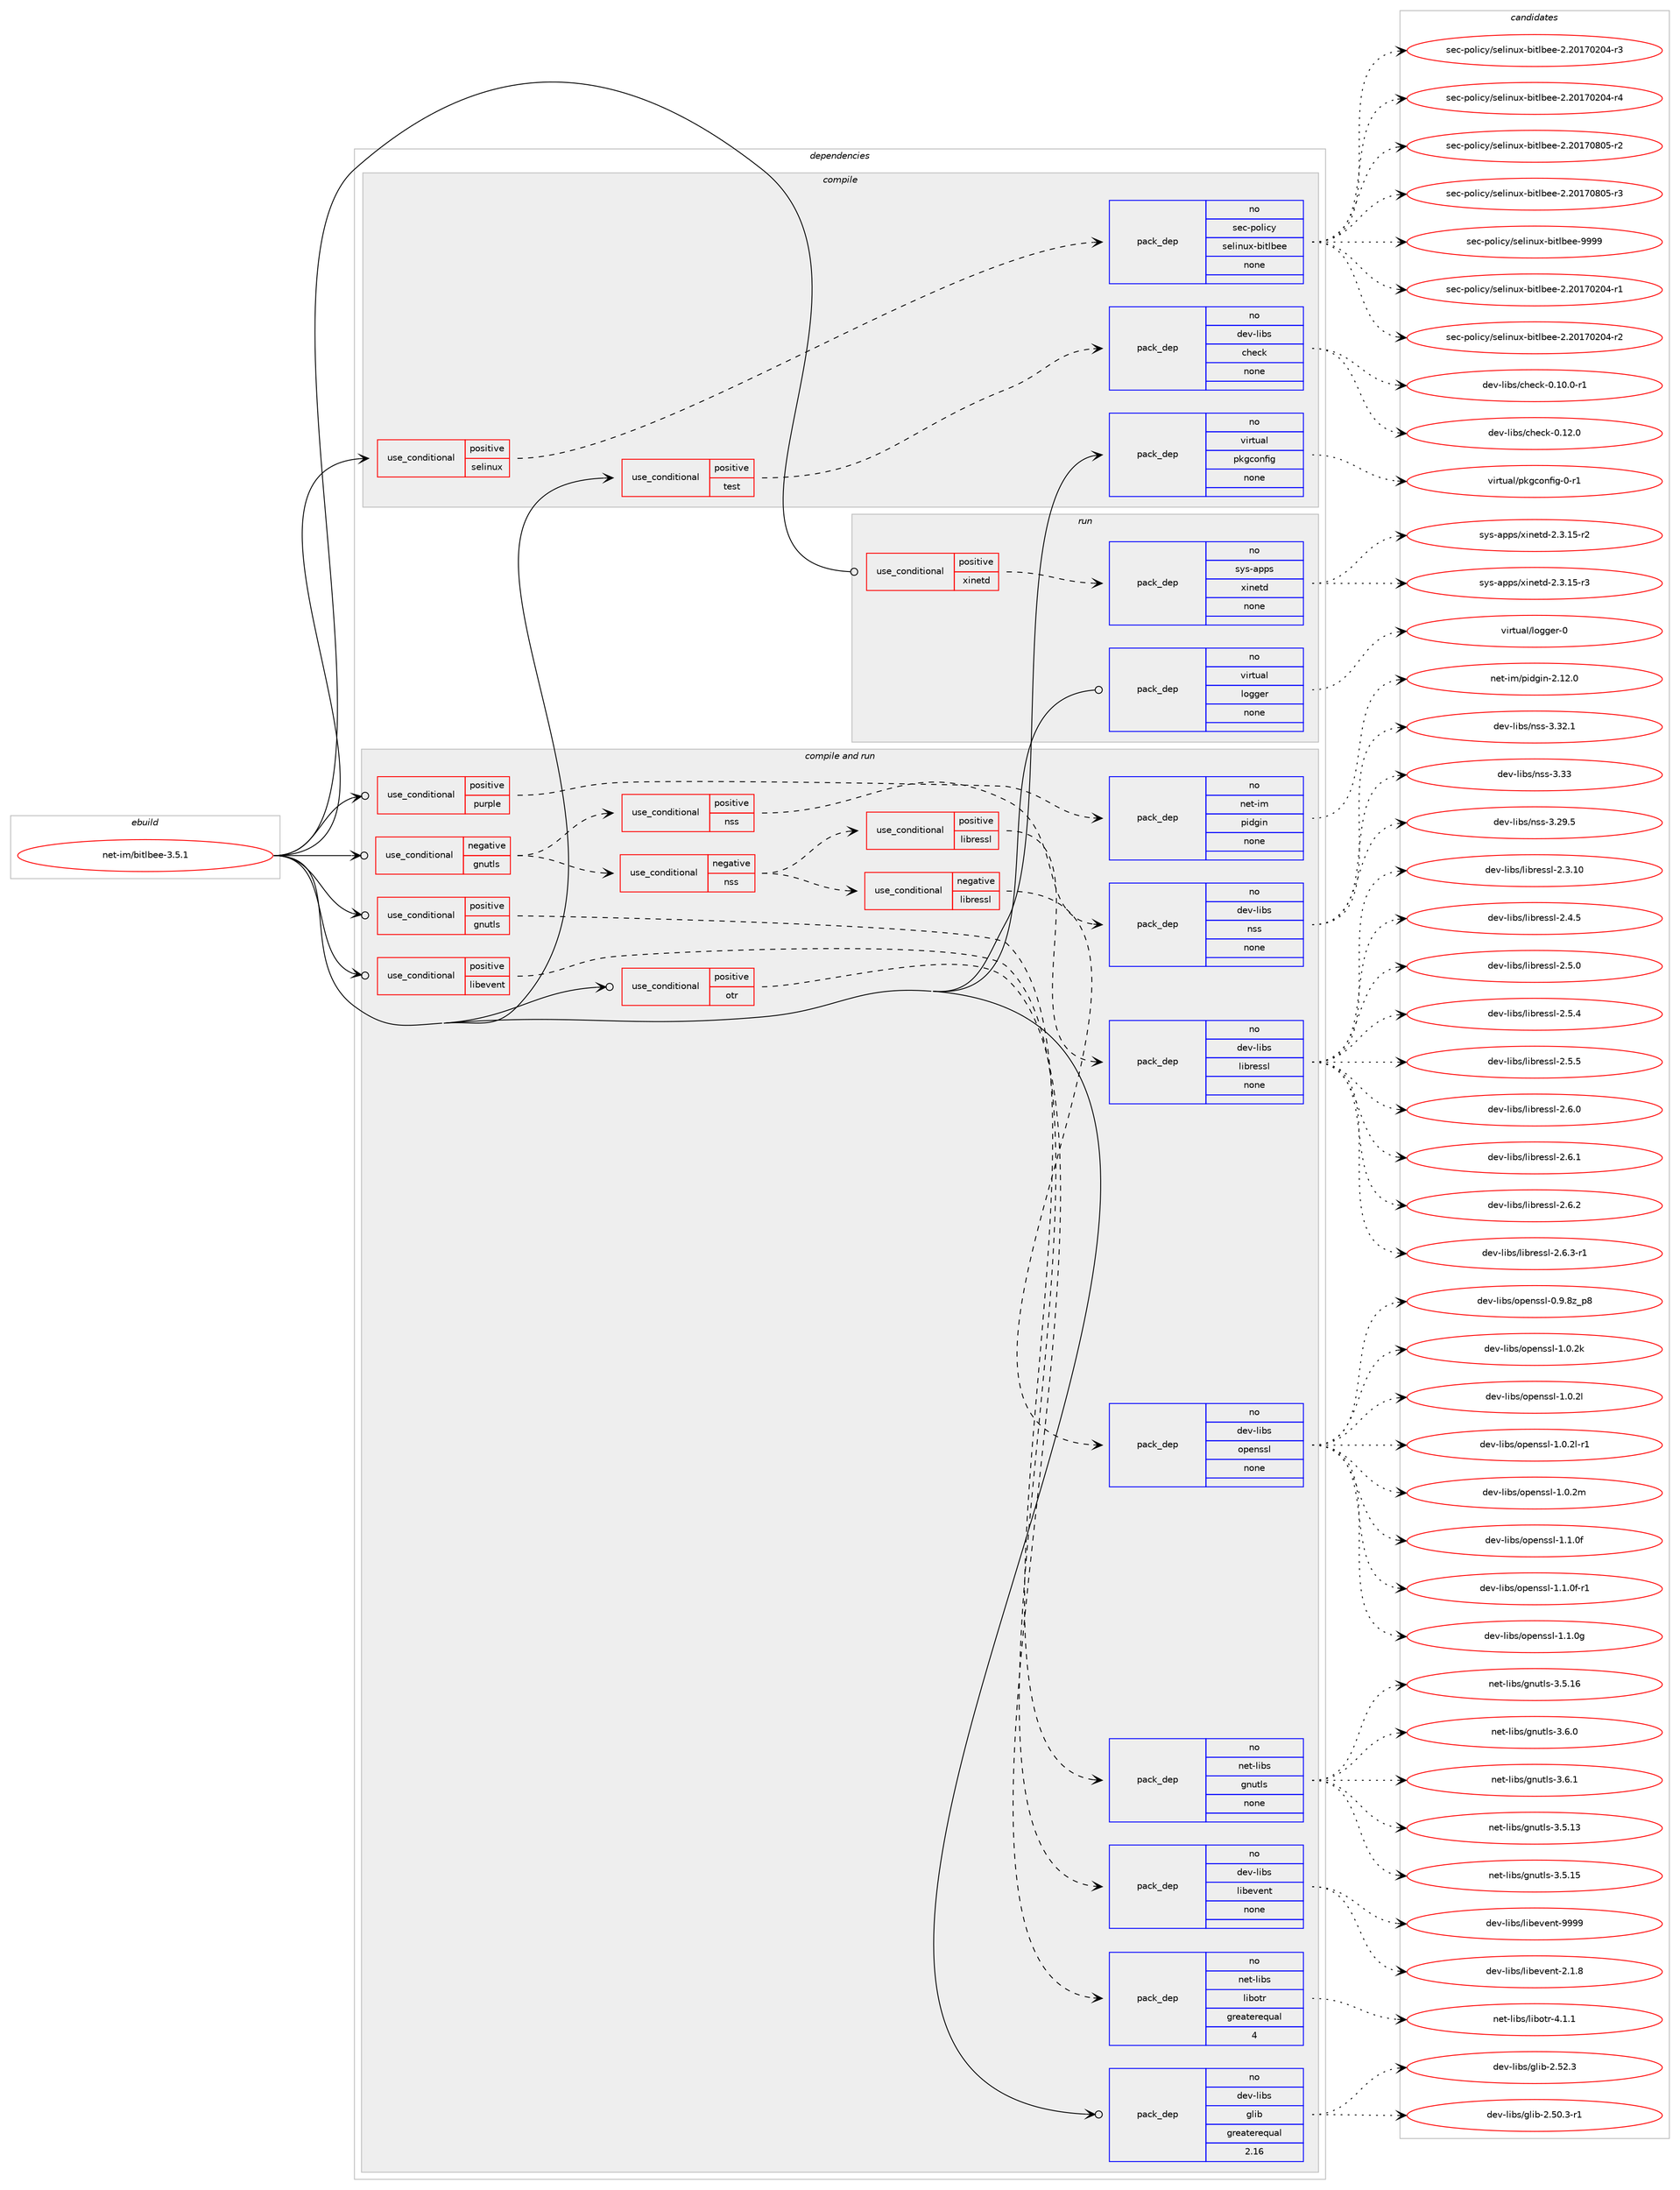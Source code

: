digraph prolog {

# *************
# Graph options
# *************

newrank=true;
concentrate=true;
compound=true;
graph [rankdir=LR,fontname=Helvetica,fontsize=10,ranksep=1.5];#, ranksep=2.5, nodesep=0.2];
edge  [arrowhead=vee];
node  [fontname=Helvetica,fontsize=10];

# **********
# The ebuild
# **********

subgraph cluster_leftcol {
color=gray;
rank=same;
label=<<i>ebuild</i>>;
id [label="net-im/bitlbee-3.5.1", color=red, width=4, href="../net-im/bitlbee-3.5.1.svg"];
}

# ****************
# The dependencies
# ****************

subgraph cluster_midcol {
color=gray;
label=<<i>dependencies</i>>;
subgraph cluster_compile {
fillcolor="#eeeeee";
style=filled;
label=<<i>compile</i>>;
subgraph cond101848 {
dependency411524 [label=<<TABLE BORDER="0" CELLBORDER="1" CELLSPACING="0" CELLPADDING="4"><TR><TD ROWSPAN="3" CELLPADDING="10">use_conditional</TD></TR><TR><TD>positive</TD></TR><TR><TD>selinux</TD></TR></TABLE>>, shape=none, color=red];
subgraph pack302852 {
dependency411525 [label=<<TABLE BORDER="0" CELLBORDER="1" CELLSPACING="0" CELLPADDING="4" WIDTH="220"><TR><TD ROWSPAN="6" CELLPADDING="30">pack_dep</TD></TR><TR><TD WIDTH="110">no</TD></TR><TR><TD>sec-policy</TD></TR><TR><TD>selinux-bitlbee</TD></TR><TR><TD>none</TD></TR><TR><TD></TD></TR></TABLE>>, shape=none, color=blue];
}
dependency411524:e -> dependency411525:w [weight=20,style="dashed",arrowhead="vee"];
}
id:e -> dependency411524:w [weight=20,style="solid",arrowhead="vee"];
subgraph cond101849 {
dependency411526 [label=<<TABLE BORDER="0" CELLBORDER="1" CELLSPACING="0" CELLPADDING="4"><TR><TD ROWSPAN="3" CELLPADDING="10">use_conditional</TD></TR><TR><TD>positive</TD></TR><TR><TD>test</TD></TR></TABLE>>, shape=none, color=red];
subgraph pack302853 {
dependency411527 [label=<<TABLE BORDER="0" CELLBORDER="1" CELLSPACING="0" CELLPADDING="4" WIDTH="220"><TR><TD ROWSPAN="6" CELLPADDING="30">pack_dep</TD></TR><TR><TD WIDTH="110">no</TD></TR><TR><TD>dev-libs</TD></TR><TR><TD>check</TD></TR><TR><TD>none</TD></TR><TR><TD></TD></TR></TABLE>>, shape=none, color=blue];
}
dependency411526:e -> dependency411527:w [weight=20,style="dashed",arrowhead="vee"];
}
id:e -> dependency411526:w [weight=20,style="solid",arrowhead="vee"];
subgraph pack302854 {
dependency411528 [label=<<TABLE BORDER="0" CELLBORDER="1" CELLSPACING="0" CELLPADDING="4" WIDTH="220"><TR><TD ROWSPAN="6" CELLPADDING="30">pack_dep</TD></TR><TR><TD WIDTH="110">no</TD></TR><TR><TD>virtual</TD></TR><TR><TD>pkgconfig</TD></TR><TR><TD>none</TD></TR><TR><TD></TD></TR></TABLE>>, shape=none, color=blue];
}
id:e -> dependency411528:w [weight=20,style="solid",arrowhead="vee"];
}
subgraph cluster_compileandrun {
fillcolor="#eeeeee";
style=filled;
label=<<i>compile and run</i>>;
subgraph cond101850 {
dependency411529 [label=<<TABLE BORDER="0" CELLBORDER="1" CELLSPACING="0" CELLPADDING="4"><TR><TD ROWSPAN="3" CELLPADDING="10">use_conditional</TD></TR><TR><TD>negative</TD></TR><TR><TD>gnutls</TD></TR></TABLE>>, shape=none, color=red];
subgraph cond101851 {
dependency411530 [label=<<TABLE BORDER="0" CELLBORDER="1" CELLSPACING="0" CELLPADDING="4"><TR><TD ROWSPAN="3" CELLPADDING="10">use_conditional</TD></TR><TR><TD>positive</TD></TR><TR><TD>nss</TD></TR></TABLE>>, shape=none, color=red];
subgraph pack302855 {
dependency411531 [label=<<TABLE BORDER="0" CELLBORDER="1" CELLSPACING="0" CELLPADDING="4" WIDTH="220"><TR><TD ROWSPAN="6" CELLPADDING="30">pack_dep</TD></TR><TR><TD WIDTH="110">no</TD></TR><TR><TD>dev-libs</TD></TR><TR><TD>nss</TD></TR><TR><TD>none</TD></TR><TR><TD></TD></TR></TABLE>>, shape=none, color=blue];
}
dependency411530:e -> dependency411531:w [weight=20,style="dashed",arrowhead="vee"];
}
dependency411529:e -> dependency411530:w [weight=20,style="dashed",arrowhead="vee"];
subgraph cond101852 {
dependency411532 [label=<<TABLE BORDER="0" CELLBORDER="1" CELLSPACING="0" CELLPADDING="4"><TR><TD ROWSPAN="3" CELLPADDING="10">use_conditional</TD></TR><TR><TD>negative</TD></TR><TR><TD>nss</TD></TR></TABLE>>, shape=none, color=red];
subgraph cond101853 {
dependency411533 [label=<<TABLE BORDER="0" CELLBORDER="1" CELLSPACING="0" CELLPADDING="4"><TR><TD ROWSPAN="3" CELLPADDING="10">use_conditional</TD></TR><TR><TD>positive</TD></TR><TR><TD>libressl</TD></TR></TABLE>>, shape=none, color=red];
subgraph pack302856 {
dependency411534 [label=<<TABLE BORDER="0" CELLBORDER="1" CELLSPACING="0" CELLPADDING="4" WIDTH="220"><TR><TD ROWSPAN="6" CELLPADDING="30">pack_dep</TD></TR><TR><TD WIDTH="110">no</TD></TR><TR><TD>dev-libs</TD></TR><TR><TD>libressl</TD></TR><TR><TD>none</TD></TR><TR><TD></TD></TR></TABLE>>, shape=none, color=blue];
}
dependency411533:e -> dependency411534:w [weight=20,style="dashed",arrowhead="vee"];
}
dependency411532:e -> dependency411533:w [weight=20,style="dashed",arrowhead="vee"];
subgraph cond101854 {
dependency411535 [label=<<TABLE BORDER="0" CELLBORDER="1" CELLSPACING="0" CELLPADDING="4"><TR><TD ROWSPAN="3" CELLPADDING="10">use_conditional</TD></TR><TR><TD>negative</TD></TR><TR><TD>libressl</TD></TR></TABLE>>, shape=none, color=red];
subgraph pack302857 {
dependency411536 [label=<<TABLE BORDER="0" CELLBORDER="1" CELLSPACING="0" CELLPADDING="4" WIDTH="220"><TR><TD ROWSPAN="6" CELLPADDING="30">pack_dep</TD></TR><TR><TD WIDTH="110">no</TD></TR><TR><TD>dev-libs</TD></TR><TR><TD>openssl</TD></TR><TR><TD>none</TD></TR><TR><TD></TD></TR></TABLE>>, shape=none, color=blue];
}
dependency411535:e -> dependency411536:w [weight=20,style="dashed",arrowhead="vee"];
}
dependency411532:e -> dependency411535:w [weight=20,style="dashed",arrowhead="vee"];
}
dependency411529:e -> dependency411532:w [weight=20,style="dashed",arrowhead="vee"];
}
id:e -> dependency411529:w [weight=20,style="solid",arrowhead="odotvee"];
subgraph cond101855 {
dependency411537 [label=<<TABLE BORDER="0" CELLBORDER="1" CELLSPACING="0" CELLPADDING="4"><TR><TD ROWSPAN="3" CELLPADDING="10">use_conditional</TD></TR><TR><TD>positive</TD></TR><TR><TD>gnutls</TD></TR></TABLE>>, shape=none, color=red];
subgraph pack302858 {
dependency411538 [label=<<TABLE BORDER="0" CELLBORDER="1" CELLSPACING="0" CELLPADDING="4" WIDTH="220"><TR><TD ROWSPAN="6" CELLPADDING="30">pack_dep</TD></TR><TR><TD WIDTH="110">no</TD></TR><TR><TD>net-libs</TD></TR><TR><TD>gnutls</TD></TR><TR><TD>none</TD></TR><TR><TD></TD></TR></TABLE>>, shape=none, color=blue];
}
dependency411537:e -> dependency411538:w [weight=20,style="dashed",arrowhead="vee"];
}
id:e -> dependency411537:w [weight=20,style="solid",arrowhead="odotvee"];
subgraph cond101856 {
dependency411539 [label=<<TABLE BORDER="0" CELLBORDER="1" CELLSPACING="0" CELLPADDING="4"><TR><TD ROWSPAN="3" CELLPADDING="10">use_conditional</TD></TR><TR><TD>positive</TD></TR><TR><TD>libevent</TD></TR></TABLE>>, shape=none, color=red];
subgraph pack302859 {
dependency411540 [label=<<TABLE BORDER="0" CELLBORDER="1" CELLSPACING="0" CELLPADDING="4" WIDTH="220"><TR><TD ROWSPAN="6" CELLPADDING="30">pack_dep</TD></TR><TR><TD WIDTH="110">no</TD></TR><TR><TD>dev-libs</TD></TR><TR><TD>libevent</TD></TR><TR><TD>none</TD></TR><TR><TD></TD></TR></TABLE>>, shape=none, color=blue];
}
dependency411539:e -> dependency411540:w [weight=20,style="dashed",arrowhead="vee"];
}
id:e -> dependency411539:w [weight=20,style="solid",arrowhead="odotvee"];
subgraph cond101857 {
dependency411541 [label=<<TABLE BORDER="0" CELLBORDER="1" CELLSPACING="0" CELLPADDING="4"><TR><TD ROWSPAN="3" CELLPADDING="10">use_conditional</TD></TR><TR><TD>positive</TD></TR><TR><TD>otr</TD></TR></TABLE>>, shape=none, color=red];
subgraph pack302860 {
dependency411542 [label=<<TABLE BORDER="0" CELLBORDER="1" CELLSPACING="0" CELLPADDING="4" WIDTH="220"><TR><TD ROWSPAN="6" CELLPADDING="30">pack_dep</TD></TR><TR><TD WIDTH="110">no</TD></TR><TR><TD>net-libs</TD></TR><TR><TD>libotr</TD></TR><TR><TD>greaterequal</TD></TR><TR><TD>4</TD></TR></TABLE>>, shape=none, color=blue];
}
dependency411541:e -> dependency411542:w [weight=20,style="dashed",arrowhead="vee"];
}
id:e -> dependency411541:w [weight=20,style="solid",arrowhead="odotvee"];
subgraph cond101858 {
dependency411543 [label=<<TABLE BORDER="0" CELLBORDER="1" CELLSPACING="0" CELLPADDING="4"><TR><TD ROWSPAN="3" CELLPADDING="10">use_conditional</TD></TR><TR><TD>positive</TD></TR><TR><TD>purple</TD></TR></TABLE>>, shape=none, color=red];
subgraph pack302861 {
dependency411544 [label=<<TABLE BORDER="0" CELLBORDER="1" CELLSPACING="0" CELLPADDING="4" WIDTH="220"><TR><TD ROWSPAN="6" CELLPADDING="30">pack_dep</TD></TR><TR><TD WIDTH="110">no</TD></TR><TR><TD>net-im</TD></TR><TR><TD>pidgin</TD></TR><TR><TD>none</TD></TR><TR><TD></TD></TR></TABLE>>, shape=none, color=blue];
}
dependency411543:e -> dependency411544:w [weight=20,style="dashed",arrowhead="vee"];
}
id:e -> dependency411543:w [weight=20,style="solid",arrowhead="odotvee"];
subgraph pack302862 {
dependency411545 [label=<<TABLE BORDER="0" CELLBORDER="1" CELLSPACING="0" CELLPADDING="4" WIDTH="220"><TR><TD ROWSPAN="6" CELLPADDING="30">pack_dep</TD></TR><TR><TD WIDTH="110">no</TD></TR><TR><TD>dev-libs</TD></TR><TR><TD>glib</TD></TR><TR><TD>greaterequal</TD></TR><TR><TD>2.16</TD></TR></TABLE>>, shape=none, color=blue];
}
id:e -> dependency411545:w [weight=20,style="solid",arrowhead="odotvee"];
}
subgraph cluster_run {
fillcolor="#eeeeee";
style=filled;
label=<<i>run</i>>;
subgraph cond101859 {
dependency411546 [label=<<TABLE BORDER="0" CELLBORDER="1" CELLSPACING="0" CELLPADDING="4"><TR><TD ROWSPAN="3" CELLPADDING="10">use_conditional</TD></TR><TR><TD>positive</TD></TR><TR><TD>xinetd</TD></TR></TABLE>>, shape=none, color=red];
subgraph pack302863 {
dependency411547 [label=<<TABLE BORDER="0" CELLBORDER="1" CELLSPACING="0" CELLPADDING="4" WIDTH="220"><TR><TD ROWSPAN="6" CELLPADDING="30">pack_dep</TD></TR><TR><TD WIDTH="110">no</TD></TR><TR><TD>sys-apps</TD></TR><TR><TD>xinetd</TD></TR><TR><TD>none</TD></TR><TR><TD></TD></TR></TABLE>>, shape=none, color=blue];
}
dependency411546:e -> dependency411547:w [weight=20,style="dashed",arrowhead="vee"];
}
id:e -> dependency411546:w [weight=20,style="solid",arrowhead="odot"];
subgraph pack302864 {
dependency411548 [label=<<TABLE BORDER="0" CELLBORDER="1" CELLSPACING="0" CELLPADDING="4" WIDTH="220"><TR><TD ROWSPAN="6" CELLPADDING="30">pack_dep</TD></TR><TR><TD WIDTH="110">no</TD></TR><TR><TD>virtual</TD></TR><TR><TD>logger</TD></TR><TR><TD>none</TD></TR><TR><TD></TD></TR></TABLE>>, shape=none, color=blue];
}
id:e -> dependency411548:w [weight=20,style="solid",arrowhead="odot"];
}
}

# **************
# The candidates
# **************

subgraph cluster_choices {
rank=same;
color=gray;
label=<<i>candidates</i>>;

subgraph choice302852 {
color=black;
nodesep=1;
choice1151019945112111108105991214711510110810511011712045981051161089810110145504650484955485048524511449 [label="sec-policy/selinux-bitlbee-2.20170204-r1", color=red, width=4,href="../sec-policy/selinux-bitlbee-2.20170204-r1.svg"];
choice1151019945112111108105991214711510110810511011712045981051161089810110145504650484955485048524511450 [label="sec-policy/selinux-bitlbee-2.20170204-r2", color=red, width=4,href="../sec-policy/selinux-bitlbee-2.20170204-r2.svg"];
choice1151019945112111108105991214711510110810511011712045981051161089810110145504650484955485048524511451 [label="sec-policy/selinux-bitlbee-2.20170204-r3", color=red, width=4,href="../sec-policy/selinux-bitlbee-2.20170204-r3.svg"];
choice1151019945112111108105991214711510110810511011712045981051161089810110145504650484955485048524511452 [label="sec-policy/selinux-bitlbee-2.20170204-r4", color=red, width=4,href="../sec-policy/selinux-bitlbee-2.20170204-r4.svg"];
choice1151019945112111108105991214711510110810511011712045981051161089810110145504650484955485648534511450 [label="sec-policy/selinux-bitlbee-2.20170805-r2", color=red, width=4,href="../sec-policy/selinux-bitlbee-2.20170805-r2.svg"];
choice1151019945112111108105991214711510110810511011712045981051161089810110145504650484955485648534511451 [label="sec-policy/selinux-bitlbee-2.20170805-r3", color=red, width=4,href="../sec-policy/selinux-bitlbee-2.20170805-r3.svg"];
choice115101994511211110810599121471151011081051101171204598105116108981011014557575757 [label="sec-policy/selinux-bitlbee-9999", color=red, width=4,href="../sec-policy/selinux-bitlbee-9999.svg"];
dependency411525:e -> choice1151019945112111108105991214711510110810511011712045981051161089810110145504650484955485048524511449:w [style=dotted,weight="100"];
dependency411525:e -> choice1151019945112111108105991214711510110810511011712045981051161089810110145504650484955485048524511450:w [style=dotted,weight="100"];
dependency411525:e -> choice1151019945112111108105991214711510110810511011712045981051161089810110145504650484955485048524511451:w [style=dotted,weight="100"];
dependency411525:e -> choice1151019945112111108105991214711510110810511011712045981051161089810110145504650484955485048524511452:w [style=dotted,weight="100"];
dependency411525:e -> choice1151019945112111108105991214711510110810511011712045981051161089810110145504650484955485648534511450:w [style=dotted,weight="100"];
dependency411525:e -> choice1151019945112111108105991214711510110810511011712045981051161089810110145504650484955485648534511451:w [style=dotted,weight="100"];
dependency411525:e -> choice115101994511211110810599121471151011081051101171204598105116108981011014557575757:w [style=dotted,weight="100"];
}
subgraph choice302853 {
color=black;
nodesep=1;
choice1001011184510810598115479910410199107454846494846484511449 [label="dev-libs/check-0.10.0-r1", color=red, width=4,href="../dev-libs/check-0.10.0-r1.svg"];
choice100101118451081059811547991041019910745484649504648 [label="dev-libs/check-0.12.0", color=red, width=4,href="../dev-libs/check-0.12.0.svg"];
dependency411527:e -> choice1001011184510810598115479910410199107454846494846484511449:w [style=dotted,weight="100"];
dependency411527:e -> choice100101118451081059811547991041019910745484649504648:w [style=dotted,weight="100"];
}
subgraph choice302854 {
color=black;
nodesep=1;
choice11810511411611797108471121071039911111010210510345484511449 [label="virtual/pkgconfig-0-r1", color=red, width=4,href="../virtual/pkgconfig-0-r1.svg"];
dependency411528:e -> choice11810511411611797108471121071039911111010210510345484511449:w [style=dotted,weight="100"];
}
subgraph choice302855 {
color=black;
nodesep=1;
choice10010111845108105981154711011511545514650574653 [label="dev-libs/nss-3.29.5", color=red, width=4,href="../dev-libs/nss-3.29.5.svg"];
choice10010111845108105981154711011511545514651504649 [label="dev-libs/nss-3.32.1", color=red, width=4,href="../dev-libs/nss-3.32.1.svg"];
choice1001011184510810598115471101151154551465151 [label="dev-libs/nss-3.33", color=red, width=4,href="../dev-libs/nss-3.33.svg"];
dependency411531:e -> choice10010111845108105981154711011511545514650574653:w [style=dotted,weight="100"];
dependency411531:e -> choice10010111845108105981154711011511545514651504649:w [style=dotted,weight="100"];
dependency411531:e -> choice1001011184510810598115471101151154551465151:w [style=dotted,weight="100"];
}
subgraph choice302856 {
color=black;
nodesep=1;
choice1001011184510810598115471081059811410111511510845504651464948 [label="dev-libs/libressl-2.3.10", color=red, width=4,href="../dev-libs/libressl-2.3.10.svg"];
choice10010111845108105981154710810598114101115115108455046524653 [label="dev-libs/libressl-2.4.5", color=red, width=4,href="../dev-libs/libressl-2.4.5.svg"];
choice10010111845108105981154710810598114101115115108455046534648 [label="dev-libs/libressl-2.5.0", color=red, width=4,href="../dev-libs/libressl-2.5.0.svg"];
choice10010111845108105981154710810598114101115115108455046534652 [label="dev-libs/libressl-2.5.4", color=red, width=4,href="../dev-libs/libressl-2.5.4.svg"];
choice10010111845108105981154710810598114101115115108455046534653 [label="dev-libs/libressl-2.5.5", color=red, width=4,href="../dev-libs/libressl-2.5.5.svg"];
choice10010111845108105981154710810598114101115115108455046544648 [label="dev-libs/libressl-2.6.0", color=red, width=4,href="../dev-libs/libressl-2.6.0.svg"];
choice10010111845108105981154710810598114101115115108455046544649 [label="dev-libs/libressl-2.6.1", color=red, width=4,href="../dev-libs/libressl-2.6.1.svg"];
choice10010111845108105981154710810598114101115115108455046544650 [label="dev-libs/libressl-2.6.2", color=red, width=4,href="../dev-libs/libressl-2.6.2.svg"];
choice100101118451081059811547108105981141011151151084550465446514511449 [label="dev-libs/libressl-2.6.3-r1", color=red, width=4,href="../dev-libs/libressl-2.6.3-r1.svg"];
dependency411534:e -> choice1001011184510810598115471081059811410111511510845504651464948:w [style=dotted,weight="100"];
dependency411534:e -> choice10010111845108105981154710810598114101115115108455046524653:w [style=dotted,weight="100"];
dependency411534:e -> choice10010111845108105981154710810598114101115115108455046534648:w [style=dotted,weight="100"];
dependency411534:e -> choice10010111845108105981154710810598114101115115108455046534652:w [style=dotted,weight="100"];
dependency411534:e -> choice10010111845108105981154710810598114101115115108455046534653:w [style=dotted,weight="100"];
dependency411534:e -> choice10010111845108105981154710810598114101115115108455046544648:w [style=dotted,weight="100"];
dependency411534:e -> choice10010111845108105981154710810598114101115115108455046544649:w [style=dotted,weight="100"];
dependency411534:e -> choice10010111845108105981154710810598114101115115108455046544650:w [style=dotted,weight="100"];
dependency411534:e -> choice100101118451081059811547108105981141011151151084550465446514511449:w [style=dotted,weight="100"];
}
subgraph choice302857 {
color=black;
nodesep=1;
choice1001011184510810598115471111121011101151151084548465746561229511256 [label="dev-libs/openssl-0.9.8z_p8", color=red, width=4,href="../dev-libs/openssl-0.9.8z_p8.svg"];
choice100101118451081059811547111112101110115115108454946484650107 [label="dev-libs/openssl-1.0.2k", color=red, width=4,href="../dev-libs/openssl-1.0.2k.svg"];
choice100101118451081059811547111112101110115115108454946484650108 [label="dev-libs/openssl-1.0.2l", color=red, width=4,href="../dev-libs/openssl-1.0.2l.svg"];
choice1001011184510810598115471111121011101151151084549464846501084511449 [label="dev-libs/openssl-1.0.2l-r1", color=red, width=4,href="../dev-libs/openssl-1.0.2l-r1.svg"];
choice100101118451081059811547111112101110115115108454946484650109 [label="dev-libs/openssl-1.0.2m", color=red, width=4,href="../dev-libs/openssl-1.0.2m.svg"];
choice100101118451081059811547111112101110115115108454946494648102 [label="dev-libs/openssl-1.1.0f", color=red, width=4,href="../dev-libs/openssl-1.1.0f.svg"];
choice1001011184510810598115471111121011101151151084549464946481024511449 [label="dev-libs/openssl-1.1.0f-r1", color=red, width=4,href="../dev-libs/openssl-1.1.0f-r1.svg"];
choice100101118451081059811547111112101110115115108454946494648103 [label="dev-libs/openssl-1.1.0g", color=red, width=4,href="../dev-libs/openssl-1.1.0g.svg"];
dependency411536:e -> choice1001011184510810598115471111121011101151151084548465746561229511256:w [style=dotted,weight="100"];
dependency411536:e -> choice100101118451081059811547111112101110115115108454946484650107:w [style=dotted,weight="100"];
dependency411536:e -> choice100101118451081059811547111112101110115115108454946484650108:w [style=dotted,weight="100"];
dependency411536:e -> choice1001011184510810598115471111121011101151151084549464846501084511449:w [style=dotted,weight="100"];
dependency411536:e -> choice100101118451081059811547111112101110115115108454946484650109:w [style=dotted,weight="100"];
dependency411536:e -> choice100101118451081059811547111112101110115115108454946494648102:w [style=dotted,weight="100"];
dependency411536:e -> choice1001011184510810598115471111121011101151151084549464946481024511449:w [style=dotted,weight="100"];
dependency411536:e -> choice100101118451081059811547111112101110115115108454946494648103:w [style=dotted,weight="100"];
}
subgraph choice302858 {
color=black;
nodesep=1;
choice11010111645108105981154710311011711610811545514653464951 [label="net-libs/gnutls-3.5.13", color=red, width=4,href="../net-libs/gnutls-3.5.13.svg"];
choice11010111645108105981154710311011711610811545514653464953 [label="net-libs/gnutls-3.5.15", color=red, width=4,href="../net-libs/gnutls-3.5.15.svg"];
choice11010111645108105981154710311011711610811545514653464954 [label="net-libs/gnutls-3.5.16", color=red, width=4,href="../net-libs/gnutls-3.5.16.svg"];
choice110101116451081059811547103110117116108115455146544648 [label="net-libs/gnutls-3.6.0", color=red, width=4,href="../net-libs/gnutls-3.6.0.svg"];
choice110101116451081059811547103110117116108115455146544649 [label="net-libs/gnutls-3.6.1", color=red, width=4,href="../net-libs/gnutls-3.6.1.svg"];
dependency411538:e -> choice11010111645108105981154710311011711610811545514653464951:w [style=dotted,weight="100"];
dependency411538:e -> choice11010111645108105981154710311011711610811545514653464953:w [style=dotted,weight="100"];
dependency411538:e -> choice11010111645108105981154710311011711610811545514653464954:w [style=dotted,weight="100"];
dependency411538:e -> choice110101116451081059811547103110117116108115455146544648:w [style=dotted,weight="100"];
dependency411538:e -> choice110101116451081059811547103110117116108115455146544649:w [style=dotted,weight="100"];
}
subgraph choice302859 {
color=black;
nodesep=1;
choice10010111845108105981154710810598101118101110116455046494656 [label="dev-libs/libevent-2.1.8", color=red, width=4,href="../dev-libs/libevent-2.1.8.svg"];
choice100101118451081059811547108105981011181011101164557575757 [label="dev-libs/libevent-9999", color=red, width=4,href="../dev-libs/libevent-9999.svg"];
dependency411540:e -> choice10010111845108105981154710810598101118101110116455046494656:w [style=dotted,weight="100"];
dependency411540:e -> choice100101118451081059811547108105981011181011101164557575757:w [style=dotted,weight="100"];
}
subgraph choice302860 {
color=black;
nodesep=1;
choice11010111645108105981154710810598111116114455246494649 [label="net-libs/libotr-4.1.1", color=red, width=4,href="../net-libs/libotr-4.1.1.svg"];
dependency411542:e -> choice11010111645108105981154710810598111116114455246494649:w [style=dotted,weight="100"];
}
subgraph choice302861 {
color=black;
nodesep=1;
choice110101116451051094711210510010310511045504649504648 [label="net-im/pidgin-2.12.0", color=red, width=4,href="../net-im/pidgin-2.12.0.svg"];
dependency411544:e -> choice110101116451051094711210510010310511045504649504648:w [style=dotted,weight="100"];
}
subgraph choice302862 {
color=black;
nodesep=1;
choice10010111845108105981154710310810598455046534846514511449 [label="dev-libs/glib-2.50.3-r1", color=red, width=4,href="../dev-libs/glib-2.50.3-r1.svg"];
choice1001011184510810598115471031081059845504653504651 [label="dev-libs/glib-2.52.3", color=red, width=4,href="../dev-libs/glib-2.52.3.svg"];
dependency411545:e -> choice10010111845108105981154710310810598455046534846514511449:w [style=dotted,weight="100"];
dependency411545:e -> choice1001011184510810598115471031081059845504653504651:w [style=dotted,weight="100"];
}
subgraph choice302863 {
color=black;
nodesep=1;
choice115121115459711211211547120105110101116100455046514649534511450 [label="sys-apps/xinetd-2.3.15-r2", color=red, width=4,href="../sys-apps/xinetd-2.3.15-r2.svg"];
choice115121115459711211211547120105110101116100455046514649534511451 [label="sys-apps/xinetd-2.3.15-r3", color=red, width=4,href="../sys-apps/xinetd-2.3.15-r3.svg"];
dependency411547:e -> choice115121115459711211211547120105110101116100455046514649534511450:w [style=dotted,weight="100"];
dependency411547:e -> choice115121115459711211211547120105110101116100455046514649534511451:w [style=dotted,weight="100"];
}
subgraph choice302864 {
color=black;
nodesep=1;
choice11810511411611797108471081111031031011144548 [label="virtual/logger-0", color=red, width=4,href="../virtual/logger-0.svg"];
dependency411548:e -> choice11810511411611797108471081111031031011144548:w [style=dotted,weight="100"];
}
}

}

